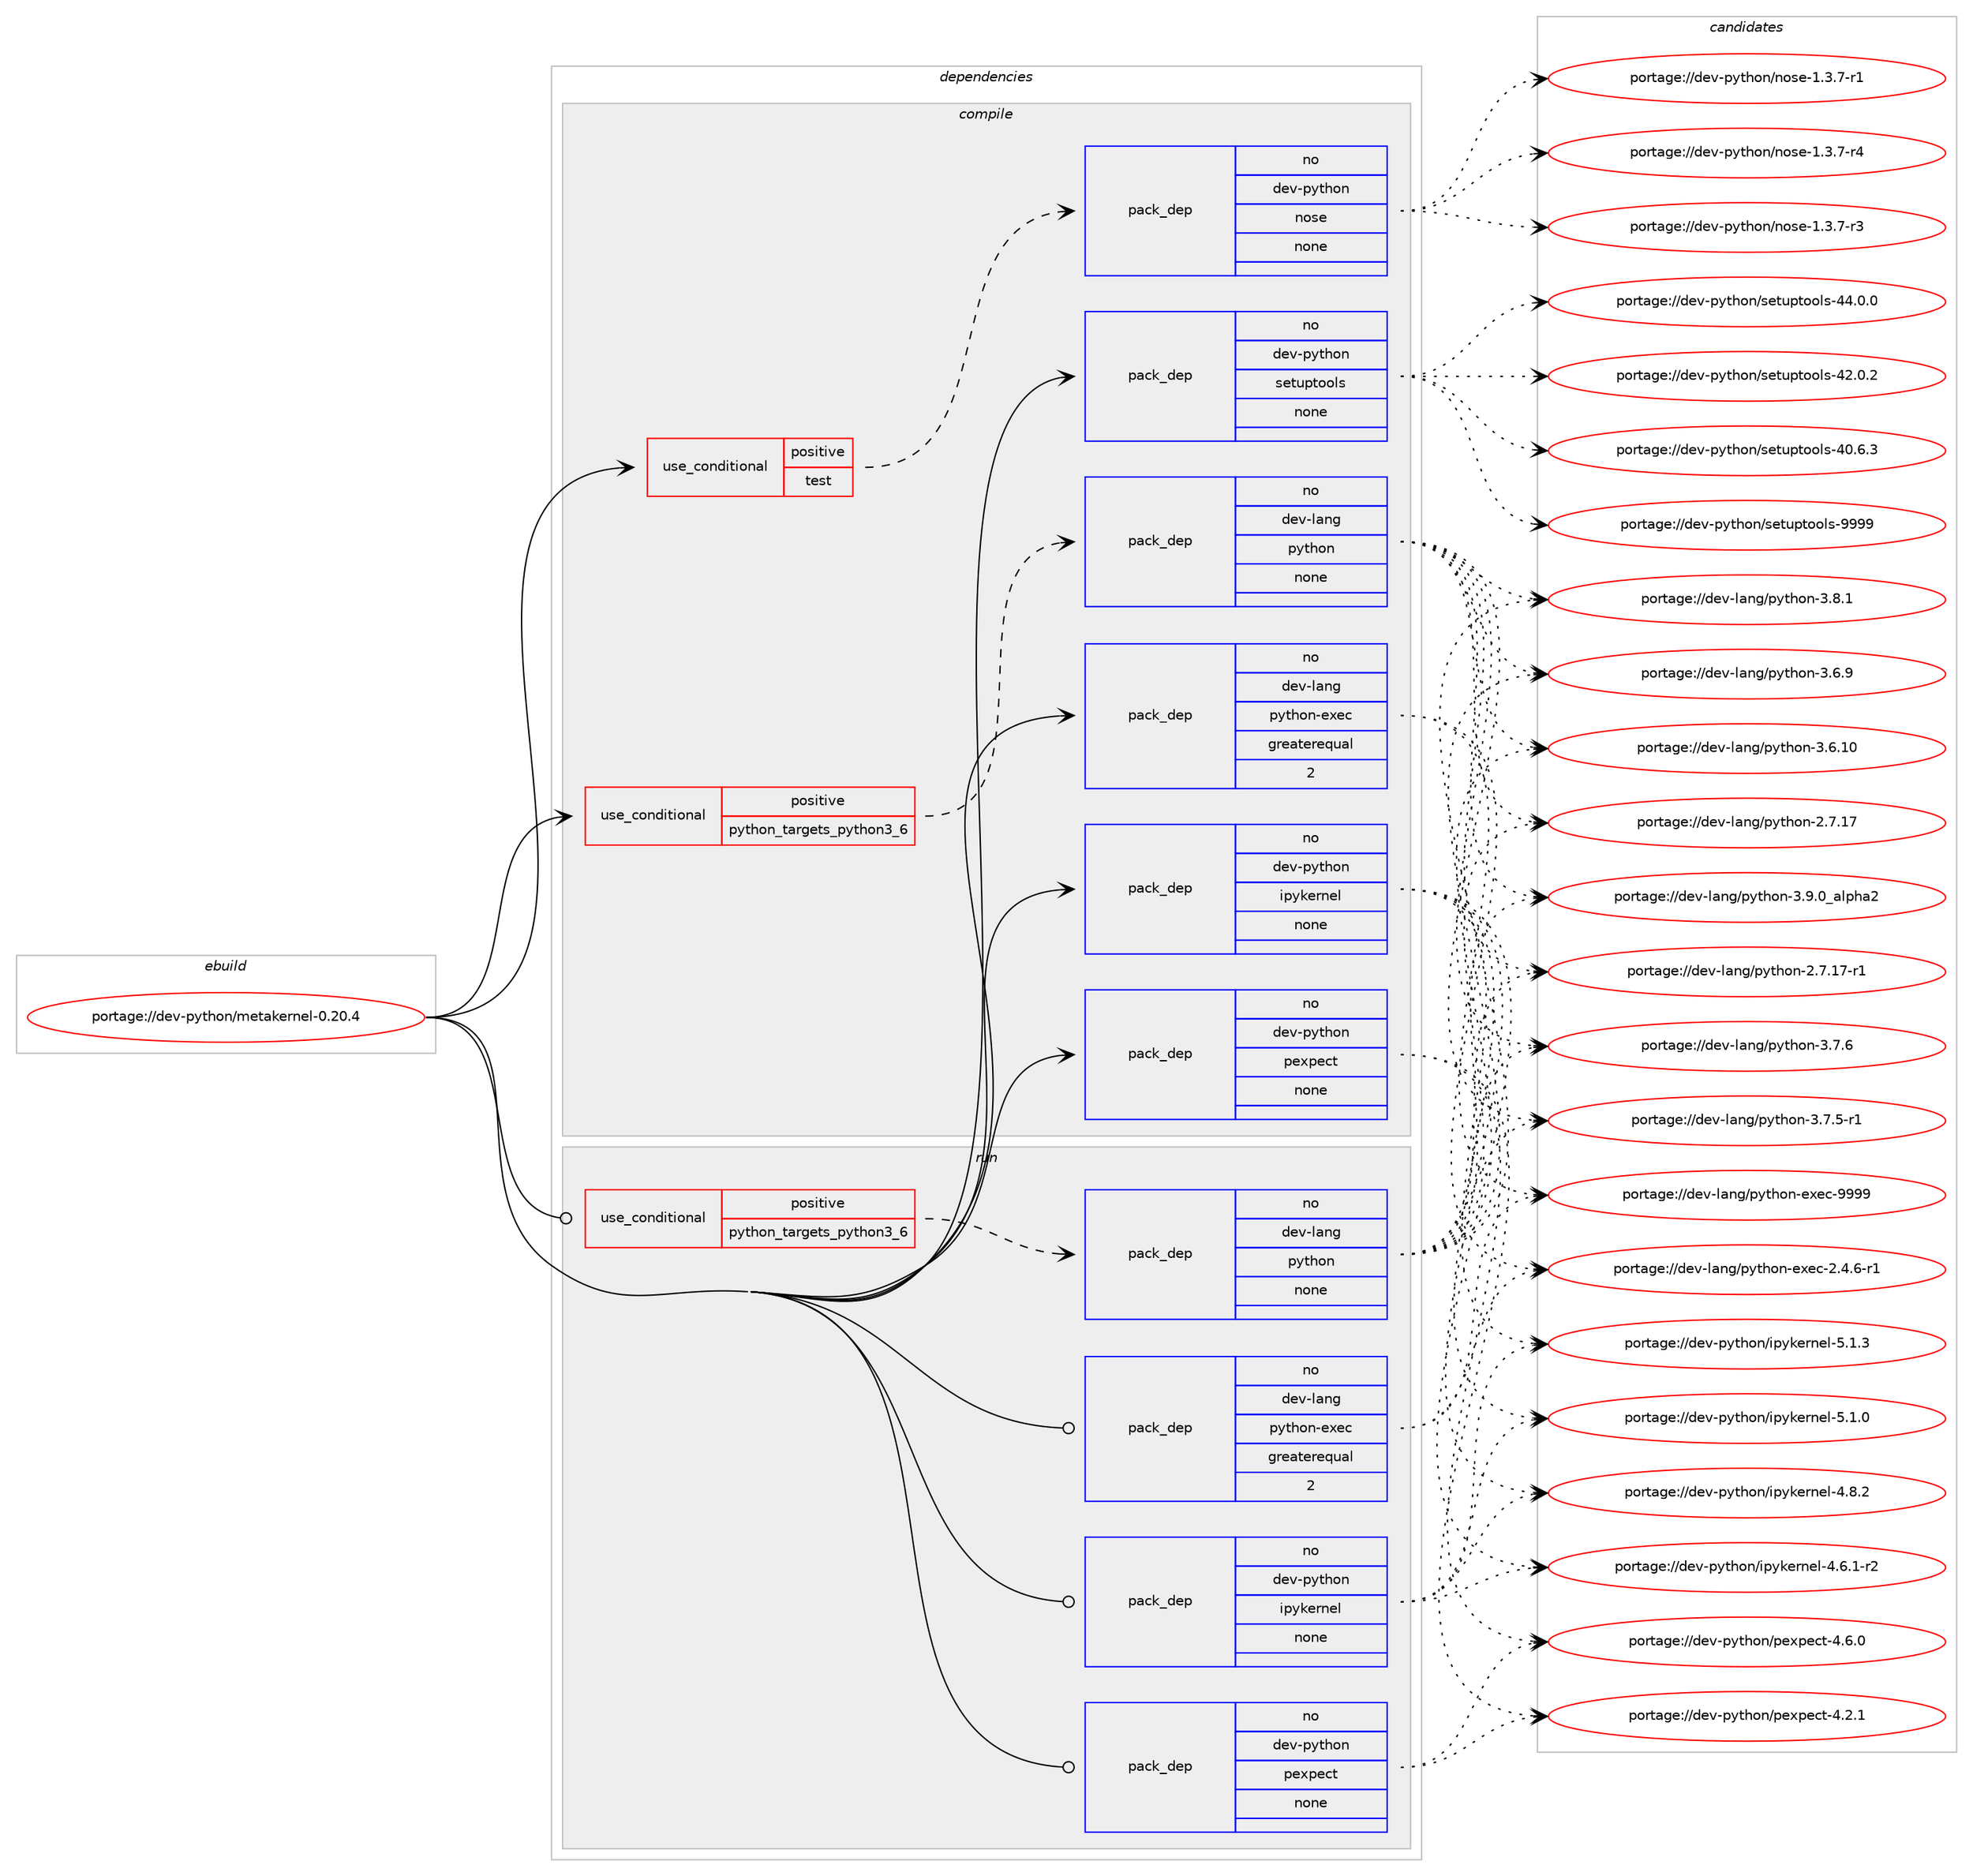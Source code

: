 digraph prolog {

# *************
# Graph options
# *************

newrank=true;
concentrate=true;
compound=true;
graph [rankdir=LR,fontname=Helvetica,fontsize=10,ranksep=1.5];#, ranksep=2.5, nodesep=0.2];
edge  [arrowhead=vee];
node  [fontname=Helvetica,fontsize=10];

# **********
# The ebuild
# **********

subgraph cluster_leftcol {
color=gray;
label=<<i>ebuild</i>>;
id [label="portage://dev-python/metakernel-0.20.4", color=red, width=4, href="../dev-python/metakernel-0.20.4.svg"];
}

# ****************
# The dependencies
# ****************

subgraph cluster_midcol {
color=gray;
label=<<i>dependencies</i>>;
subgraph cluster_compile {
fillcolor="#eeeeee";
style=filled;
label=<<i>compile</i>>;
subgraph cond112990 {
dependency450678 [label=<<TABLE BORDER="0" CELLBORDER="1" CELLSPACING="0" CELLPADDING="4"><TR><TD ROWSPAN="3" CELLPADDING="10">use_conditional</TD></TR><TR><TD>positive</TD></TR><TR><TD>python_targets_python3_6</TD></TR></TABLE>>, shape=none, color=red];
subgraph pack332708 {
dependency450679 [label=<<TABLE BORDER="0" CELLBORDER="1" CELLSPACING="0" CELLPADDING="4" WIDTH="220"><TR><TD ROWSPAN="6" CELLPADDING="30">pack_dep</TD></TR><TR><TD WIDTH="110">no</TD></TR><TR><TD>dev-lang</TD></TR><TR><TD>python</TD></TR><TR><TD>none</TD></TR><TR><TD></TD></TR></TABLE>>, shape=none, color=blue];
}
dependency450678:e -> dependency450679:w [weight=20,style="dashed",arrowhead="vee"];
}
id:e -> dependency450678:w [weight=20,style="solid",arrowhead="vee"];
subgraph cond112991 {
dependency450680 [label=<<TABLE BORDER="0" CELLBORDER="1" CELLSPACING="0" CELLPADDING="4"><TR><TD ROWSPAN="3" CELLPADDING="10">use_conditional</TD></TR><TR><TD>positive</TD></TR><TR><TD>test</TD></TR></TABLE>>, shape=none, color=red];
subgraph pack332709 {
dependency450681 [label=<<TABLE BORDER="0" CELLBORDER="1" CELLSPACING="0" CELLPADDING="4" WIDTH="220"><TR><TD ROWSPAN="6" CELLPADDING="30">pack_dep</TD></TR><TR><TD WIDTH="110">no</TD></TR><TR><TD>dev-python</TD></TR><TR><TD>nose</TD></TR><TR><TD>none</TD></TR><TR><TD></TD></TR></TABLE>>, shape=none, color=blue];
}
dependency450680:e -> dependency450681:w [weight=20,style="dashed",arrowhead="vee"];
}
id:e -> dependency450680:w [weight=20,style="solid",arrowhead="vee"];
subgraph pack332710 {
dependency450682 [label=<<TABLE BORDER="0" CELLBORDER="1" CELLSPACING="0" CELLPADDING="4" WIDTH="220"><TR><TD ROWSPAN="6" CELLPADDING="30">pack_dep</TD></TR><TR><TD WIDTH="110">no</TD></TR><TR><TD>dev-lang</TD></TR><TR><TD>python-exec</TD></TR><TR><TD>greaterequal</TD></TR><TR><TD>2</TD></TR></TABLE>>, shape=none, color=blue];
}
id:e -> dependency450682:w [weight=20,style="solid",arrowhead="vee"];
subgraph pack332711 {
dependency450683 [label=<<TABLE BORDER="0" CELLBORDER="1" CELLSPACING="0" CELLPADDING="4" WIDTH="220"><TR><TD ROWSPAN="6" CELLPADDING="30">pack_dep</TD></TR><TR><TD WIDTH="110">no</TD></TR><TR><TD>dev-python</TD></TR><TR><TD>ipykernel</TD></TR><TR><TD>none</TD></TR><TR><TD></TD></TR></TABLE>>, shape=none, color=blue];
}
id:e -> dependency450683:w [weight=20,style="solid",arrowhead="vee"];
subgraph pack332712 {
dependency450684 [label=<<TABLE BORDER="0" CELLBORDER="1" CELLSPACING="0" CELLPADDING="4" WIDTH="220"><TR><TD ROWSPAN="6" CELLPADDING="30">pack_dep</TD></TR><TR><TD WIDTH="110">no</TD></TR><TR><TD>dev-python</TD></TR><TR><TD>pexpect</TD></TR><TR><TD>none</TD></TR><TR><TD></TD></TR></TABLE>>, shape=none, color=blue];
}
id:e -> dependency450684:w [weight=20,style="solid",arrowhead="vee"];
subgraph pack332713 {
dependency450685 [label=<<TABLE BORDER="0" CELLBORDER="1" CELLSPACING="0" CELLPADDING="4" WIDTH="220"><TR><TD ROWSPAN="6" CELLPADDING="30">pack_dep</TD></TR><TR><TD WIDTH="110">no</TD></TR><TR><TD>dev-python</TD></TR><TR><TD>setuptools</TD></TR><TR><TD>none</TD></TR><TR><TD></TD></TR></TABLE>>, shape=none, color=blue];
}
id:e -> dependency450685:w [weight=20,style="solid",arrowhead="vee"];
}
subgraph cluster_compileandrun {
fillcolor="#eeeeee";
style=filled;
label=<<i>compile and run</i>>;
}
subgraph cluster_run {
fillcolor="#eeeeee";
style=filled;
label=<<i>run</i>>;
subgraph cond112992 {
dependency450686 [label=<<TABLE BORDER="0" CELLBORDER="1" CELLSPACING="0" CELLPADDING="4"><TR><TD ROWSPAN="3" CELLPADDING="10">use_conditional</TD></TR><TR><TD>positive</TD></TR><TR><TD>python_targets_python3_6</TD></TR></TABLE>>, shape=none, color=red];
subgraph pack332714 {
dependency450687 [label=<<TABLE BORDER="0" CELLBORDER="1" CELLSPACING="0" CELLPADDING="4" WIDTH="220"><TR><TD ROWSPAN="6" CELLPADDING="30">pack_dep</TD></TR><TR><TD WIDTH="110">no</TD></TR><TR><TD>dev-lang</TD></TR><TR><TD>python</TD></TR><TR><TD>none</TD></TR><TR><TD></TD></TR></TABLE>>, shape=none, color=blue];
}
dependency450686:e -> dependency450687:w [weight=20,style="dashed",arrowhead="vee"];
}
id:e -> dependency450686:w [weight=20,style="solid",arrowhead="odot"];
subgraph pack332715 {
dependency450688 [label=<<TABLE BORDER="0" CELLBORDER="1" CELLSPACING="0" CELLPADDING="4" WIDTH="220"><TR><TD ROWSPAN="6" CELLPADDING="30">pack_dep</TD></TR><TR><TD WIDTH="110">no</TD></TR><TR><TD>dev-lang</TD></TR><TR><TD>python-exec</TD></TR><TR><TD>greaterequal</TD></TR><TR><TD>2</TD></TR></TABLE>>, shape=none, color=blue];
}
id:e -> dependency450688:w [weight=20,style="solid",arrowhead="odot"];
subgraph pack332716 {
dependency450689 [label=<<TABLE BORDER="0" CELLBORDER="1" CELLSPACING="0" CELLPADDING="4" WIDTH="220"><TR><TD ROWSPAN="6" CELLPADDING="30">pack_dep</TD></TR><TR><TD WIDTH="110">no</TD></TR><TR><TD>dev-python</TD></TR><TR><TD>ipykernel</TD></TR><TR><TD>none</TD></TR><TR><TD></TD></TR></TABLE>>, shape=none, color=blue];
}
id:e -> dependency450689:w [weight=20,style="solid",arrowhead="odot"];
subgraph pack332717 {
dependency450690 [label=<<TABLE BORDER="0" CELLBORDER="1" CELLSPACING="0" CELLPADDING="4" WIDTH="220"><TR><TD ROWSPAN="6" CELLPADDING="30">pack_dep</TD></TR><TR><TD WIDTH="110">no</TD></TR><TR><TD>dev-python</TD></TR><TR><TD>pexpect</TD></TR><TR><TD>none</TD></TR><TR><TD></TD></TR></TABLE>>, shape=none, color=blue];
}
id:e -> dependency450690:w [weight=20,style="solid",arrowhead="odot"];
}
}

# **************
# The candidates
# **************

subgraph cluster_choices {
rank=same;
color=gray;
label=<<i>candidates</i>>;

subgraph choice332708 {
color=black;
nodesep=1;
choice10010111845108971101034711212111610411111045514657464895971081121049750 [label="portage://dev-lang/python-3.9.0_alpha2", color=red, width=4,href="../dev-lang/python-3.9.0_alpha2.svg"];
choice100101118451089711010347112121116104111110455146564649 [label="portage://dev-lang/python-3.8.1", color=red, width=4,href="../dev-lang/python-3.8.1.svg"];
choice100101118451089711010347112121116104111110455146554654 [label="portage://dev-lang/python-3.7.6", color=red, width=4,href="../dev-lang/python-3.7.6.svg"];
choice1001011184510897110103471121211161041111104551465546534511449 [label="portage://dev-lang/python-3.7.5-r1", color=red, width=4,href="../dev-lang/python-3.7.5-r1.svg"];
choice100101118451089711010347112121116104111110455146544657 [label="portage://dev-lang/python-3.6.9", color=red, width=4,href="../dev-lang/python-3.6.9.svg"];
choice10010111845108971101034711212111610411111045514654464948 [label="portage://dev-lang/python-3.6.10", color=red, width=4,href="../dev-lang/python-3.6.10.svg"];
choice100101118451089711010347112121116104111110455046554649554511449 [label="portage://dev-lang/python-2.7.17-r1", color=red, width=4,href="../dev-lang/python-2.7.17-r1.svg"];
choice10010111845108971101034711212111610411111045504655464955 [label="portage://dev-lang/python-2.7.17", color=red, width=4,href="../dev-lang/python-2.7.17.svg"];
dependency450679:e -> choice10010111845108971101034711212111610411111045514657464895971081121049750:w [style=dotted,weight="100"];
dependency450679:e -> choice100101118451089711010347112121116104111110455146564649:w [style=dotted,weight="100"];
dependency450679:e -> choice100101118451089711010347112121116104111110455146554654:w [style=dotted,weight="100"];
dependency450679:e -> choice1001011184510897110103471121211161041111104551465546534511449:w [style=dotted,weight="100"];
dependency450679:e -> choice100101118451089711010347112121116104111110455146544657:w [style=dotted,weight="100"];
dependency450679:e -> choice10010111845108971101034711212111610411111045514654464948:w [style=dotted,weight="100"];
dependency450679:e -> choice100101118451089711010347112121116104111110455046554649554511449:w [style=dotted,weight="100"];
dependency450679:e -> choice10010111845108971101034711212111610411111045504655464955:w [style=dotted,weight="100"];
}
subgraph choice332709 {
color=black;
nodesep=1;
choice10010111845112121116104111110471101111151014549465146554511452 [label="portage://dev-python/nose-1.3.7-r4", color=red, width=4,href="../dev-python/nose-1.3.7-r4.svg"];
choice10010111845112121116104111110471101111151014549465146554511451 [label="portage://dev-python/nose-1.3.7-r3", color=red, width=4,href="../dev-python/nose-1.3.7-r3.svg"];
choice10010111845112121116104111110471101111151014549465146554511449 [label="portage://dev-python/nose-1.3.7-r1", color=red, width=4,href="../dev-python/nose-1.3.7-r1.svg"];
dependency450681:e -> choice10010111845112121116104111110471101111151014549465146554511452:w [style=dotted,weight="100"];
dependency450681:e -> choice10010111845112121116104111110471101111151014549465146554511451:w [style=dotted,weight="100"];
dependency450681:e -> choice10010111845112121116104111110471101111151014549465146554511449:w [style=dotted,weight="100"];
}
subgraph choice332710 {
color=black;
nodesep=1;
choice10010111845108971101034711212111610411111045101120101994557575757 [label="portage://dev-lang/python-exec-9999", color=red, width=4,href="../dev-lang/python-exec-9999.svg"];
choice10010111845108971101034711212111610411111045101120101994550465246544511449 [label="portage://dev-lang/python-exec-2.4.6-r1", color=red, width=4,href="../dev-lang/python-exec-2.4.6-r1.svg"];
dependency450682:e -> choice10010111845108971101034711212111610411111045101120101994557575757:w [style=dotted,weight="100"];
dependency450682:e -> choice10010111845108971101034711212111610411111045101120101994550465246544511449:w [style=dotted,weight="100"];
}
subgraph choice332711 {
color=black;
nodesep=1;
choice1001011184511212111610411111047105112121107101114110101108455346494651 [label="portage://dev-python/ipykernel-5.1.3", color=red, width=4,href="../dev-python/ipykernel-5.1.3.svg"];
choice1001011184511212111610411111047105112121107101114110101108455346494648 [label="portage://dev-python/ipykernel-5.1.0", color=red, width=4,href="../dev-python/ipykernel-5.1.0.svg"];
choice1001011184511212111610411111047105112121107101114110101108455246564650 [label="portage://dev-python/ipykernel-4.8.2", color=red, width=4,href="../dev-python/ipykernel-4.8.2.svg"];
choice10010111845112121116104111110471051121211071011141101011084552465446494511450 [label="portage://dev-python/ipykernel-4.6.1-r2", color=red, width=4,href="../dev-python/ipykernel-4.6.1-r2.svg"];
dependency450683:e -> choice1001011184511212111610411111047105112121107101114110101108455346494651:w [style=dotted,weight="100"];
dependency450683:e -> choice1001011184511212111610411111047105112121107101114110101108455346494648:w [style=dotted,weight="100"];
dependency450683:e -> choice1001011184511212111610411111047105112121107101114110101108455246564650:w [style=dotted,weight="100"];
dependency450683:e -> choice10010111845112121116104111110471051121211071011141101011084552465446494511450:w [style=dotted,weight="100"];
}
subgraph choice332712 {
color=black;
nodesep=1;
choice100101118451121211161041111104711210112011210199116455246544648 [label="portage://dev-python/pexpect-4.6.0", color=red, width=4,href="../dev-python/pexpect-4.6.0.svg"];
choice100101118451121211161041111104711210112011210199116455246504649 [label="portage://dev-python/pexpect-4.2.1", color=red, width=4,href="../dev-python/pexpect-4.2.1.svg"];
dependency450684:e -> choice100101118451121211161041111104711210112011210199116455246544648:w [style=dotted,weight="100"];
dependency450684:e -> choice100101118451121211161041111104711210112011210199116455246504649:w [style=dotted,weight="100"];
}
subgraph choice332713 {
color=black;
nodesep=1;
choice10010111845112121116104111110471151011161171121161111111081154557575757 [label="portage://dev-python/setuptools-9999", color=red, width=4,href="../dev-python/setuptools-9999.svg"];
choice100101118451121211161041111104711510111611711211611111110811545525246484648 [label="portage://dev-python/setuptools-44.0.0", color=red, width=4,href="../dev-python/setuptools-44.0.0.svg"];
choice100101118451121211161041111104711510111611711211611111110811545525046484650 [label="portage://dev-python/setuptools-42.0.2", color=red, width=4,href="../dev-python/setuptools-42.0.2.svg"];
choice100101118451121211161041111104711510111611711211611111110811545524846544651 [label="portage://dev-python/setuptools-40.6.3", color=red, width=4,href="../dev-python/setuptools-40.6.3.svg"];
dependency450685:e -> choice10010111845112121116104111110471151011161171121161111111081154557575757:w [style=dotted,weight="100"];
dependency450685:e -> choice100101118451121211161041111104711510111611711211611111110811545525246484648:w [style=dotted,weight="100"];
dependency450685:e -> choice100101118451121211161041111104711510111611711211611111110811545525046484650:w [style=dotted,weight="100"];
dependency450685:e -> choice100101118451121211161041111104711510111611711211611111110811545524846544651:w [style=dotted,weight="100"];
}
subgraph choice332714 {
color=black;
nodesep=1;
choice10010111845108971101034711212111610411111045514657464895971081121049750 [label="portage://dev-lang/python-3.9.0_alpha2", color=red, width=4,href="../dev-lang/python-3.9.0_alpha2.svg"];
choice100101118451089711010347112121116104111110455146564649 [label="portage://dev-lang/python-3.8.1", color=red, width=4,href="../dev-lang/python-3.8.1.svg"];
choice100101118451089711010347112121116104111110455146554654 [label="portage://dev-lang/python-3.7.6", color=red, width=4,href="../dev-lang/python-3.7.6.svg"];
choice1001011184510897110103471121211161041111104551465546534511449 [label="portage://dev-lang/python-3.7.5-r1", color=red, width=4,href="../dev-lang/python-3.7.5-r1.svg"];
choice100101118451089711010347112121116104111110455146544657 [label="portage://dev-lang/python-3.6.9", color=red, width=4,href="../dev-lang/python-3.6.9.svg"];
choice10010111845108971101034711212111610411111045514654464948 [label="portage://dev-lang/python-3.6.10", color=red, width=4,href="../dev-lang/python-3.6.10.svg"];
choice100101118451089711010347112121116104111110455046554649554511449 [label="portage://dev-lang/python-2.7.17-r1", color=red, width=4,href="../dev-lang/python-2.7.17-r1.svg"];
choice10010111845108971101034711212111610411111045504655464955 [label="portage://dev-lang/python-2.7.17", color=red, width=4,href="../dev-lang/python-2.7.17.svg"];
dependency450687:e -> choice10010111845108971101034711212111610411111045514657464895971081121049750:w [style=dotted,weight="100"];
dependency450687:e -> choice100101118451089711010347112121116104111110455146564649:w [style=dotted,weight="100"];
dependency450687:e -> choice100101118451089711010347112121116104111110455146554654:w [style=dotted,weight="100"];
dependency450687:e -> choice1001011184510897110103471121211161041111104551465546534511449:w [style=dotted,weight="100"];
dependency450687:e -> choice100101118451089711010347112121116104111110455146544657:w [style=dotted,weight="100"];
dependency450687:e -> choice10010111845108971101034711212111610411111045514654464948:w [style=dotted,weight="100"];
dependency450687:e -> choice100101118451089711010347112121116104111110455046554649554511449:w [style=dotted,weight="100"];
dependency450687:e -> choice10010111845108971101034711212111610411111045504655464955:w [style=dotted,weight="100"];
}
subgraph choice332715 {
color=black;
nodesep=1;
choice10010111845108971101034711212111610411111045101120101994557575757 [label="portage://dev-lang/python-exec-9999", color=red, width=4,href="../dev-lang/python-exec-9999.svg"];
choice10010111845108971101034711212111610411111045101120101994550465246544511449 [label="portage://dev-lang/python-exec-2.4.6-r1", color=red, width=4,href="../dev-lang/python-exec-2.4.6-r1.svg"];
dependency450688:e -> choice10010111845108971101034711212111610411111045101120101994557575757:w [style=dotted,weight="100"];
dependency450688:e -> choice10010111845108971101034711212111610411111045101120101994550465246544511449:w [style=dotted,weight="100"];
}
subgraph choice332716 {
color=black;
nodesep=1;
choice1001011184511212111610411111047105112121107101114110101108455346494651 [label="portage://dev-python/ipykernel-5.1.3", color=red, width=4,href="../dev-python/ipykernel-5.1.3.svg"];
choice1001011184511212111610411111047105112121107101114110101108455346494648 [label="portage://dev-python/ipykernel-5.1.0", color=red, width=4,href="../dev-python/ipykernel-5.1.0.svg"];
choice1001011184511212111610411111047105112121107101114110101108455246564650 [label="portage://dev-python/ipykernel-4.8.2", color=red, width=4,href="../dev-python/ipykernel-4.8.2.svg"];
choice10010111845112121116104111110471051121211071011141101011084552465446494511450 [label="portage://dev-python/ipykernel-4.6.1-r2", color=red, width=4,href="../dev-python/ipykernel-4.6.1-r2.svg"];
dependency450689:e -> choice1001011184511212111610411111047105112121107101114110101108455346494651:w [style=dotted,weight="100"];
dependency450689:e -> choice1001011184511212111610411111047105112121107101114110101108455346494648:w [style=dotted,weight="100"];
dependency450689:e -> choice1001011184511212111610411111047105112121107101114110101108455246564650:w [style=dotted,weight="100"];
dependency450689:e -> choice10010111845112121116104111110471051121211071011141101011084552465446494511450:w [style=dotted,weight="100"];
}
subgraph choice332717 {
color=black;
nodesep=1;
choice100101118451121211161041111104711210112011210199116455246544648 [label="portage://dev-python/pexpect-4.6.0", color=red, width=4,href="../dev-python/pexpect-4.6.0.svg"];
choice100101118451121211161041111104711210112011210199116455246504649 [label="portage://dev-python/pexpect-4.2.1", color=red, width=4,href="../dev-python/pexpect-4.2.1.svg"];
dependency450690:e -> choice100101118451121211161041111104711210112011210199116455246544648:w [style=dotted,weight="100"];
dependency450690:e -> choice100101118451121211161041111104711210112011210199116455246504649:w [style=dotted,weight="100"];
}
}

}
